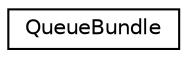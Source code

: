 digraph "Graphical Class Hierarchy"
{
  edge [fontname="Helvetica",fontsize="10",labelfontname="Helvetica",labelfontsize="10"];
  node [fontname="Helvetica",fontsize="10",shape=record];
  rankdir="LR";
  Node1 [label="QueueBundle",height=0.2,width=0.4,color="black", fillcolor="white", style="filled",URL="$struct_queue_bundle.html",tooltip="Special Bundle that can hold references to all queues. Used especially by the TaskDatahandler. "];
}
